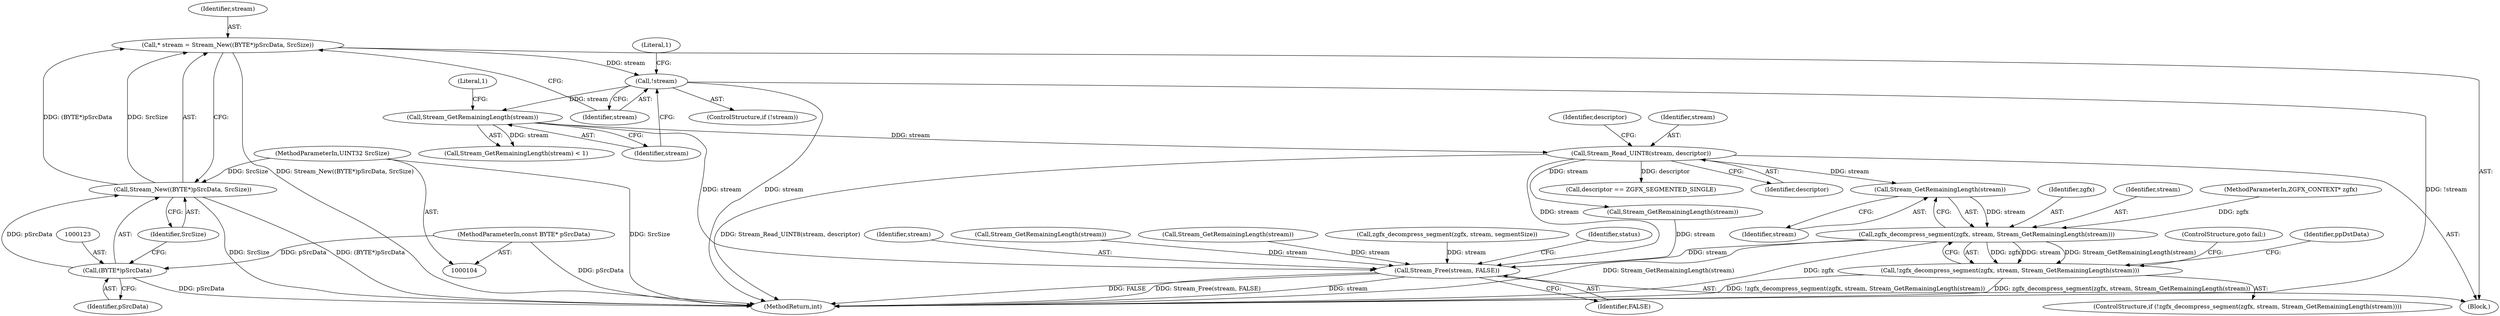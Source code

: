 digraph "0_FreeRDP_602f4a2e14b41703b5f431de3154cd46a5750a2d@API" {
"1000151" [label="(Call,Stream_GetRemainingLength(stream))"];
"1000138" [label="(Call,Stream_Read_UINT8(stream, descriptor))"];
"1000134" [label="(Call,Stream_GetRemainingLength(stream))"];
"1000127" [label="(Call,!stream)"];
"1000119" [label="(Call,* stream = Stream_New((BYTE*)pSrcData, SrcSize))"];
"1000121" [label="(Call,Stream_New((BYTE*)pSrcData, SrcSize))"];
"1000122" [label="(Call,(BYTE*)pSrcData)"];
"1000106" [label="(MethodParameterIn,const BYTE* pSrcData)"];
"1000107" [label="(MethodParameterIn,UINT32 SrcSize)"];
"1000148" [label="(Call,zgfx_decompress_segment(zgfx, stream, Stream_GetRemainingLength(stream)))"];
"1000147" [label="(Call,!zgfx_decompress_segment(zgfx, stream, Stream_GetRemainingLength(stream)))"];
"1000317" [label="(Call,Stream_Free(stream, FALSE))"];
"1000128" [label="(Identifier,stream)"];
"1000135" [label="(Identifier,stream)"];
"1000142" [label="(Call,descriptor == ZGFX_SEGMENTED_SINGLE)"];
"1000269" [label="(Call,zgfx_decompress_segment(zgfx, stream, segmentSize))"];
"1000148" [label="(Call,zgfx_decompress_segment(zgfx, stream, Stream_GetRemainingLength(stream)))"];
"1000138" [label="(Call,Stream_Read_UINT8(stream, descriptor))"];
"1000321" [label="(Identifier,status)"];
"1000119" [label="(Call,* stream = Stream_New((BYTE*)pSrcData, SrcSize))"];
"1000149" [label="(Identifier,zgfx)"];
"1000318" [label="(Identifier,stream)"];
"1000122" [label="(Call,(BYTE*)pSrcData)"];
"1000322" [label="(MethodReturn,int)"];
"1000139" [label="(Identifier,stream)"];
"1000120" [label="(Identifier,stream)"];
"1000152" [label="(Identifier,stream)"];
"1000140" [label="(Identifier,descriptor)"];
"1000317" [label="(Call,Stream_Free(stream, FALSE))"];
"1000259" [label="(Call,Stream_GetRemainingLength(stream))"];
"1000151" [label="(Call,Stream_GetRemainingLength(stream))"];
"1000125" [label="(Identifier,SrcSize)"];
"1000131" [label="(Literal,1)"];
"1000153" [label="(ControlStructure,goto fail;)"];
"1000143" [label="(Identifier,descriptor)"];
"1000107" [label="(MethodParameterIn,UINT32 SrcSize)"];
"1000150" [label="(Identifier,stream)"];
"1000127" [label="(Call,!stream)"];
"1000222" [label="(Call,Stream_GetRemainingLength(stream))"];
"1000146" [label="(ControlStructure,if (!zgfx_decompress_segment(zgfx, stream, Stream_GetRemainingLength(stream))))"];
"1000319" [label="(Identifier,FALSE)"];
"1000121" [label="(Call,Stream_New((BYTE*)pSrcData, SrcSize))"];
"1000156" [label="(Identifier,ppDstData)"];
"1000106" [label="(MethodParameterIn,const BYTE* pSrcData)"];
"1000105" [label="(MethodParameterIn,ZGFX_CONTEXT* zgfx)"];
"1000133" [label="(Call,Stream_GetRemainingLength(stream) < 1)"];
"1000210" [label="(Call,Stream_GetRemainingLength(stream))"];
"1000136" [label="(Literal,1)"];
"1000126" [label="(ControlStructure,if (!stream))"];
"1000124" [label="(Identifier,pSrcData)"];
"1000134" [label="(Call,Stream_GetRemainingLength(stream))"];
"1000147" [label="(Call,!zgfx_decompress_segment(zgfx, stream, Stream_GetRemainingLength(stream)))"];
"1000111" [label="(Block,)"];
"1000151" -> "1000148"  [label="AST: "];
"1000151" -> "1000152"  [label="CFG: "];
"1000152" -> "1000151"  [label="AST: "];
"1000148" -> "1000151"  [label="CFG: "];
"1000151" -> "1000148"  [label="DDG: stream"];
"1000138" -> "1000151"  [label="DDG: stream"];
"1000138" -> "1000111"  [label="AST: "];
"1000138" -> "1000140"  [label="CFG: "];
"1000139" -> "1000138"  [label="AST: "];
"1000140" -> "1000138"  [label="AST: "];
"1000143" -> "1000138"  [label="CFG: "];
"1000138" -> "1000322"  [label="DDG: Stream_Read_UINT8(stream, descriptor)"];
"1000134" -> "1000138"  [label="DDG: stream"];
"1000138" -> "1000142"  [label="DDG: descriptor"];
"1000138" -> "1000210"  [label="DDG: stream"];
"1000138" -> "1000317"  [label="DDG: stream"];
"1000134" -> "1000133"  [label="AST: "];
"1000134" -> "1000135"  [label="CFG: "];
"1000135" -> "1000134"  [label="AST: "];
"1000136" -> "1000134"  [label="CFG: "];
"1000134" -> "1000133"  [label="DDG: stream"];
"1000127" -> "1000134"  [label="DDG: stream"];
"1000134" -> "1000317"  [label="DDG: stream"];
"1000127" -> "1000126"  [label="AST: "];
"1000127" -> "1000128"  [label="CFG: "];
"1000128" -> "1000127"  [label="AST: "];
"1000131" -> "1000127"  [label="CFG: "];
"1000135" -> "1000127"  [label="CFG: "];
"1000127" -> "1000322"  [label="DDG: !stream"];
"1000127" -> "1000322"  [label="DDG: stream"];
"1000119" -> "1000127"  [label="DDG: stream"];
"1000119" -> "1000111"  [label="AST: "];
"1000119" -> "1000121"  [label="CFG: "];
"1000120" -> "1000119"  [label="AST: "];
"1000121" -> "1000119"  [label="AST: "];
"1000128" -> "1000119"  [label="CFG: "];
"1000119" -> "1000322"  [label="DDG: Stream_New((BYTE*)pSrcData, SrcSize)"];
"1000121" -> "1000119"  [label="DDG: (BYTE*)pSrcData"];
"1000121" -> "1000119"  [label="DDG: SrcSize"];
"1000121" -> "1000125"  [label="CFG: "];
"1000122" -> "1000121"  [label="AST: "];
"1000125" -> "1000121"  [label="AST: "];
"1000121" -> "1000322"  [label="DDG: SrcSize"];
"1000121" -> "1000322"  [label="DDG: (BYTE*)pSrcData"];
"1000122" -> "1000121"  [label="DDG: pSrcData"];
"1000107" -> "1000121"  [label="DDG: SrcSize"];
"1000122" -> "1000124"  [label="CFG: "];
"1000123" -> "1000122"  [label="AST: "];
"1000124" -> "1000122"  [label="AST: "];
"1000125" -> "1000122"  [label="CFG: "];
"1000122" -> "1000322"  [label="DDG: pSrcData"];
"1000106" -> "1000122"  [label="DDG: pSrcData"];
"1000106" -> "1000104"  [label="AST: "];
"1000106" -> "1000322"  [label="DDG: pSrcData"];
"1000107" -> "1000104"  [label="AST: "];
"1000107" -> "1000322"  [label="DDG: SrcSize"];
"1000148" -> "1000147"  [label="AST: "];
"1000149" -> "1000148"  [label="AST: "];
"1000150" -> "1000148"  [label="AST: "];
"1000147" -> "1000148"  [label="CFG: "];
"1000148" -> "1000322"  [label="DDG: Stream_GetRemainingLength(stream)"];
"1000148" -> "1000322"  [label="DDG: zgfx"];
"1000148" -> "1000147"  [label="DDG: zgfx"];
"1000148" -> "1000147"  [label="DDG: stream"];
"1000148" -> "1000147"  [label="DDG: Stream_GetRemainingLength(stream)"];
"1000105" -> "1000148"  [label="DDG: zgfx"];
"1000148" -> "1000317"  [label="DDG: stream"];
"1000147" -> "1000146"  [label="AST: "];
"1000153" -> "1000147"  [label="CFG: "];
"1000156" -> "1000147"  [label="CFG: "];
"1000147" -> "1000322"  [label="DDG: zgfx_decompress_segment(zgfx, stream, Stream_GetRemainingLength(stream))"];
"1000147" -> "1000322"  [label="DDG: !zgfx_decompress_segment(zgfx, stream, Stream_GetRemainingLength(stream))"];
"1000317" -> "1000111"  [label="AST: "];
"1000317" -> "1000319"  [label="CFG: "];
"1000318" -> "1000317"  [label="AST: "];
"1000319" -> "1000317"  [label="AST: "];
"1000321" -> "1000317"  [label="CFG: "];
"1000317" -> "1000322"  [label="DDG: stream"];
"1000317" -> "1000322"  [label="DDG: FALSE"];
"1000317" -> "1000322"  [label="DDG: Stream_Free(stream, FALSE)"];
"1000259" -> "1000317"  [label="DDG: stream"];
"1000222" -> "1000317"  [label="DDG: stream"];
"1000269" -> "1000317"  [label="DDG: stream"];
"1000210" -> "1000317"  [label="DDG: stream"];
}
